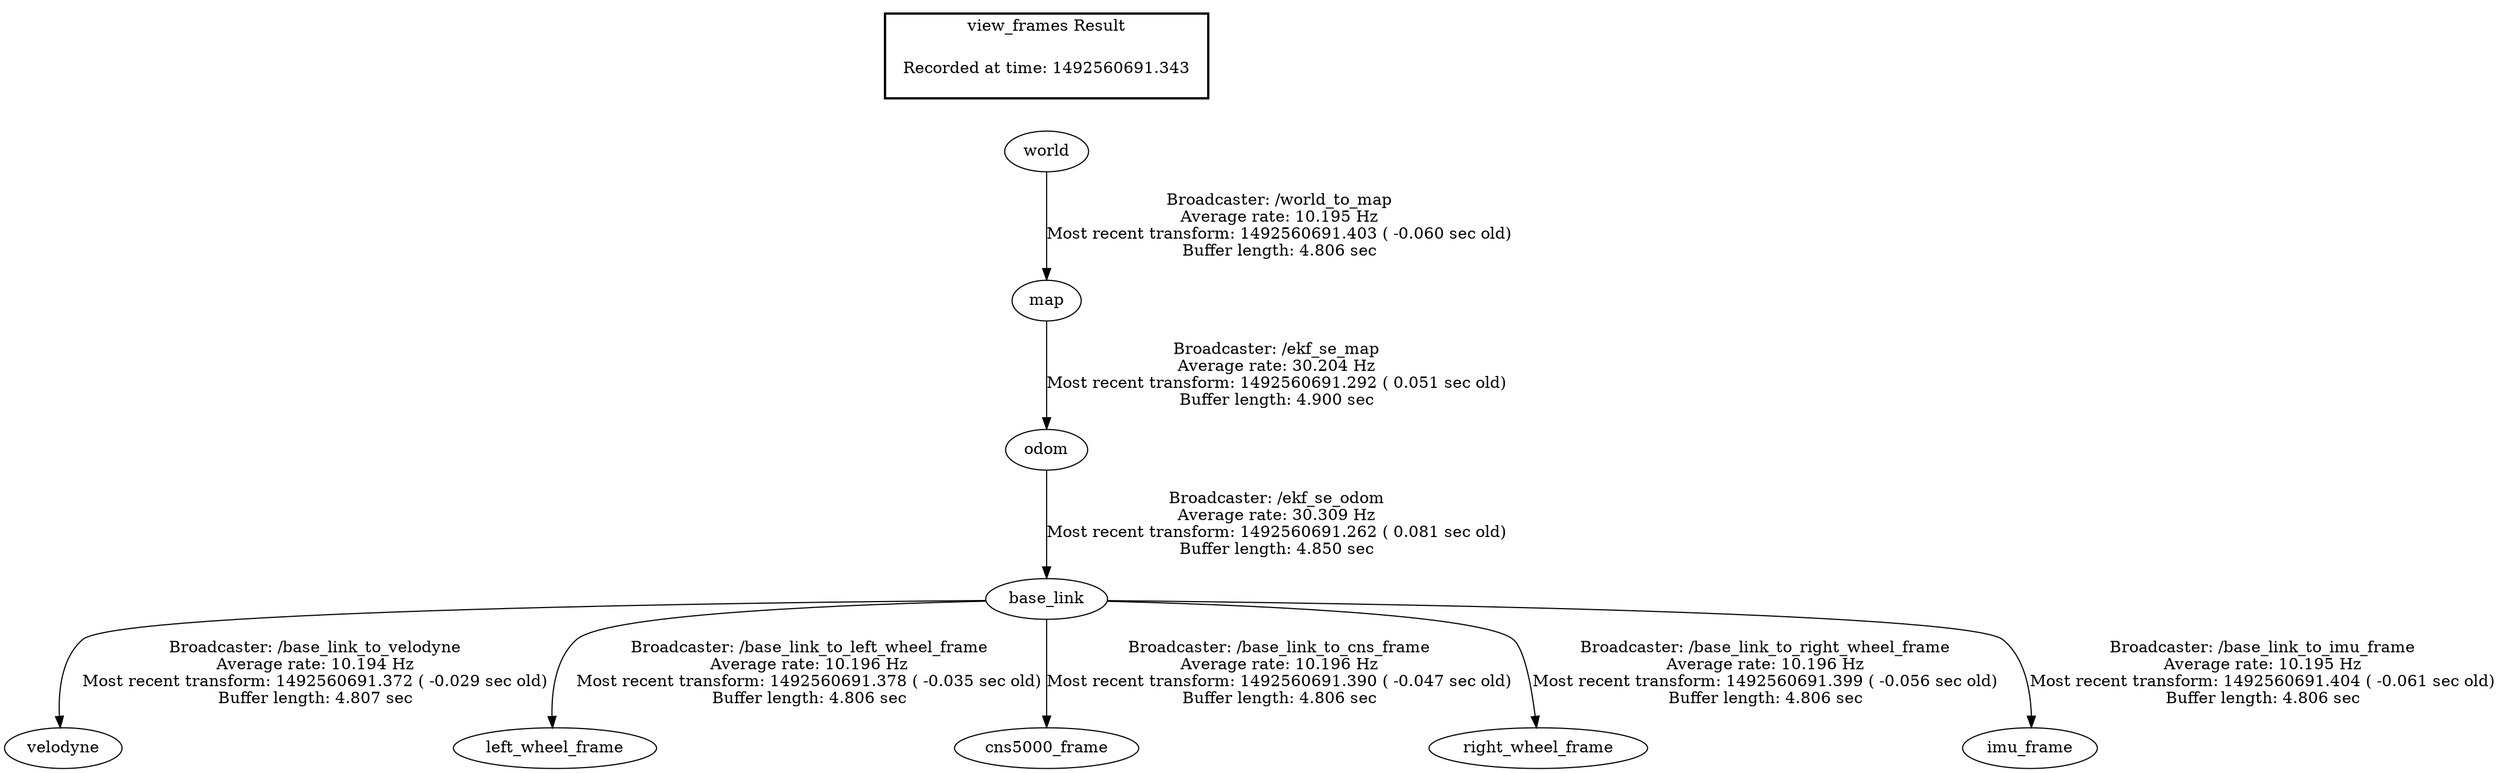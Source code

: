 digraph G {
"map" -> "odom"[label="Broadcaster: /ekf_se_map\nAverage rate: 30.204 Hz\nMost recent transform: 1492560691.292 ( 0.051 sec old)\nBuffer length: 4.900 sec\n"];
"world" -> "map"[label="Broadcaster: /world_to_map\nAverage rate: 10.195 Hz\nMost recent transform: 1492560691.403 ( -0.060 sec old)\nBuffer length: 4.806 sec\n"];
"odom" -> "base_link"[label="Broadcaster: /ekf_se_odom\nAverage rate: 30.309 Hz\nMost recent transform: 1492560691.262 ( 0.081 sec old)\nBuffer length: 4.850 sec\n"];
"base_link" -> "velodyne"[label="Broadcaster: /base_link_to_velodyne\nAverage rate: 10.194 Hz\nMost recent transform: 1492560691.372 ( -0.029 sec old)\nBuffer length: 4.807 sec\n"];
"base_link" -> "left_wheel_frame"[label="Broadcaster: /base_link_to_left_wheel_frame\nAverage rate: 10.196 Hz\nMost recent transform: 1492560691.378 ( -0.035 sec old)\nBuffer length: 4.806 sec\n"];
"base_link" -> "cns5000_frame"[label="Broadcaster: /base_link_to_cns_frame\nAverage rate: 10.196 Hz\nMost recent transform: 1492560691.390 ( -0.047 sec old)\nBuffer length: 4.806 sec\n"];
"base_link" -> "right_wheel_frame"[label="Broadcaster: /base_link_to_right_wheel_frame\nAverage rate: 10.196 Hz\nMost recent transform: 1492560691.399 ( -0.056 sec old)\nBuffer length: 4.806 sec\n"];
"base_link" -> "imu_frame"[label="Broadcaster: /base_link_to_imu_frame\nAverage rate: 10.195 Hz\nMost recent transform: 1492560691.404 ( -0.061 sec old)\nBuffer length: 4.806 sec\n"];
edge [style=invis];
 subgraph cluster_legend { style=bold; color=black; label ="view_frames Result";
"Recorded at time: 1492560691.343"[ shape=plaintext ] ;
 }->"world";
}